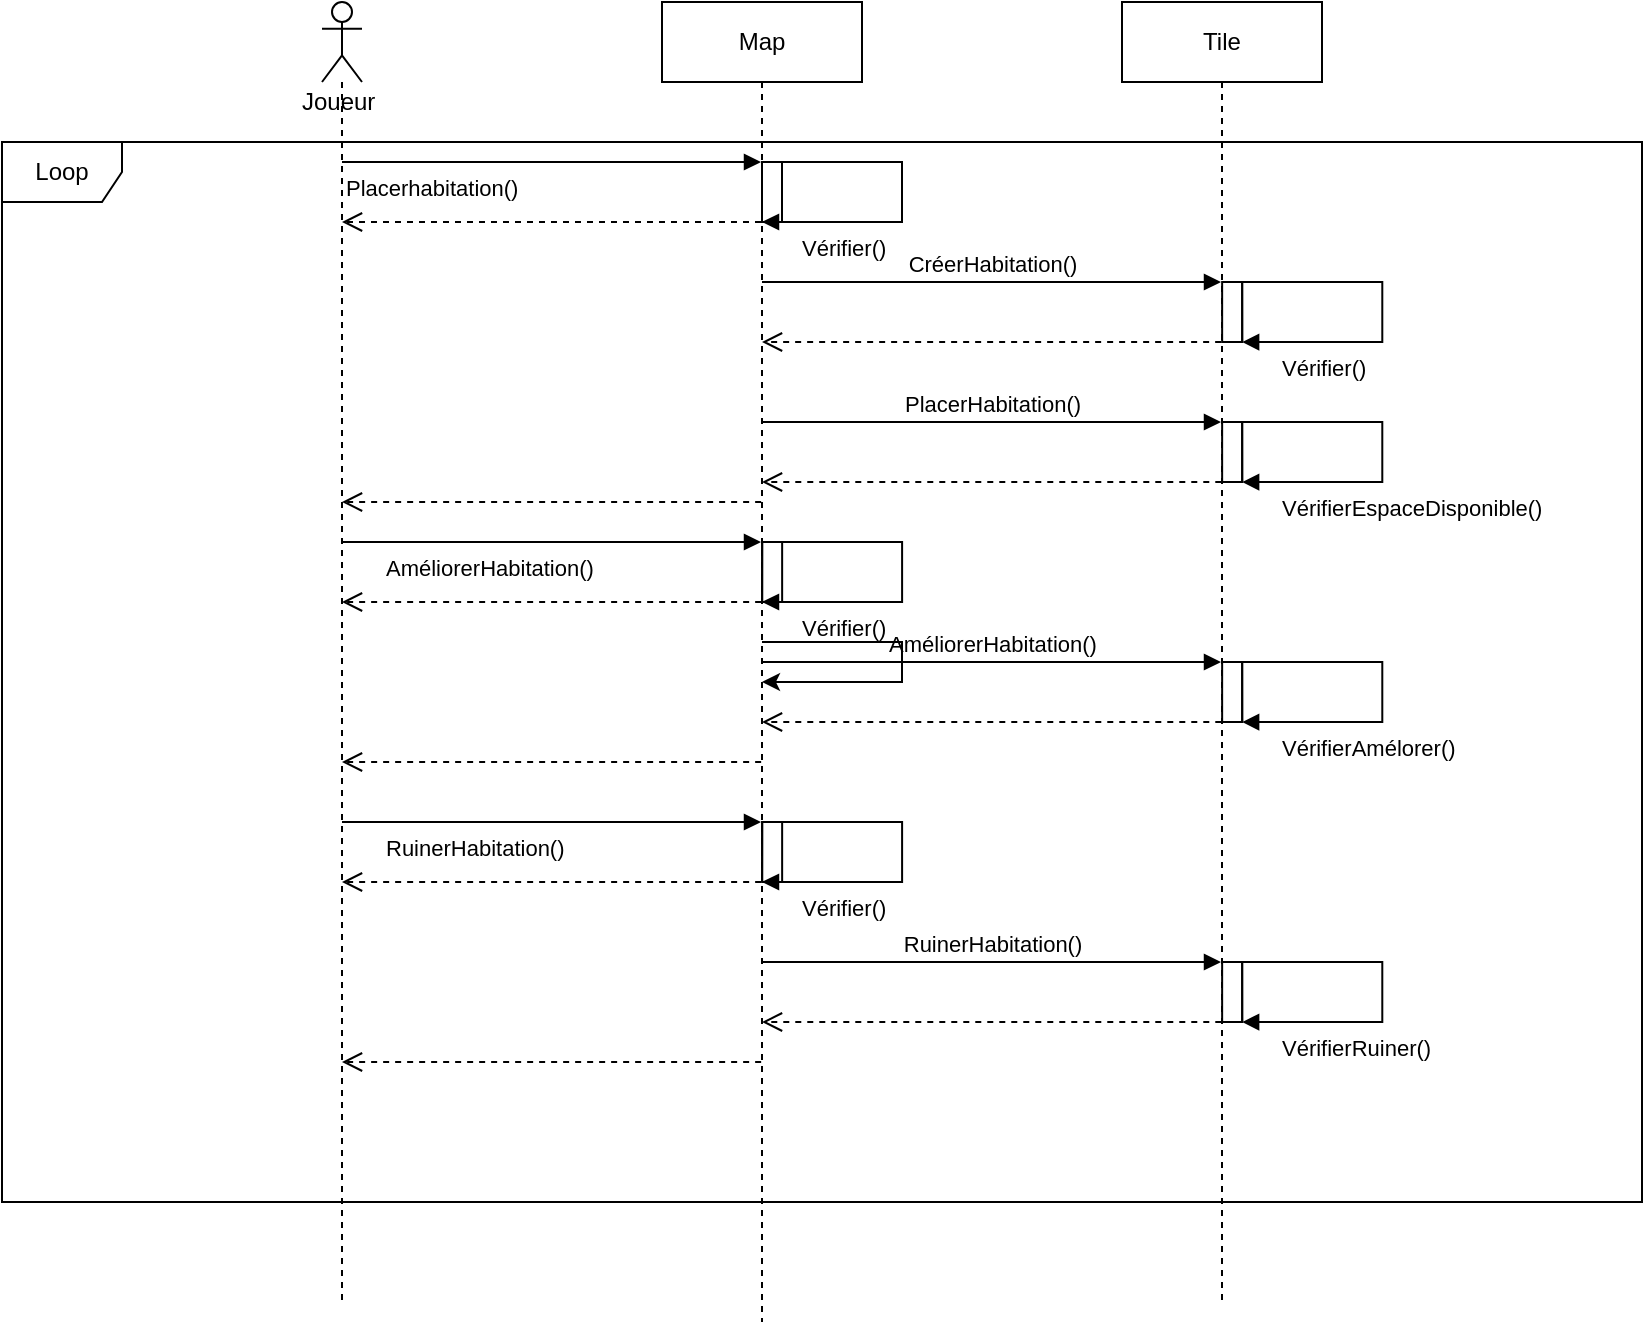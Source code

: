 <mxfile version="15.8.7" type="device"><diagram id="xBgL36jH6UnrqQo0aUa6" name="第 1 页"><mxGraphModel dx="1186" dy="602" grid="1" gridSize="10" guides="1" tooltips="1" connect="1" arrows="1" fold="1" page="1" pageScale="1" pageWidth="3300" pageHeight="4681" math="0" shadow="0"><root><mxCell id="0"/><mxCell id="1" parent="0"/><mxCell id="Q8wjNOSy1MFFcOJx5Nw5-2" value="Joueur&amp;nbsp;" style="shape=umlLifeline;participant=umlActor;perimeter=lifelinePerimeter;whiteSpace=wrap;html=1;container=1;collapsible=0;recursiveResize=0;verticalAlign=top;spacingTop=36;outlineConnect=0;size=40;" parent="1" vertex="1"><mxGeometry x="690" y="230" width="20" height="650" as="geometry"/></mxCell><mxCell id="Q8wjNOSy1MFFcOJx5Nw5-3" value="Map" style="shape=umlLifeline;perimeter=lifelinePerimeter;whiteSpace=wrap;html=1;container=1;collapsible=0;recursiveResize=0;outlineConnect=0;" parent="1" vertex="1"><mxGeometry x="860" y="230" width="100" height="660" as="geometry"/></mxCell><mxCell id="Q8wjNOSy1MFFcOJx5Nw5-11" value="" style="html=1;points=[];perimeter=orthogonalPerimeter;" parent="Q8wjNOSy1MFFcOJx5Nw5-3" vertex="1"><mxGeometry x="50" y="80" width="10" height="30" as="geometry"/></mxCell><mxCell id="Q8wjNOSy1MFFcOJx5Nw5-15" value="CréerHabitation()" style="html=1;verticalAlign=bottom;endArrow=block;rounded=0;" parent="Q8wjNOSy1MFFcOJx5Nw5-3" target="Q8wjNOSy1MFFcOJx5Nw5-4" edge="1"><mxGeometry width="80" relative="1" as="geometry"><mxPoint x="50" y="140" as="sourcePoint"/><mxPoint x="130" y="140" as="targetPoint"/><Array as="points"><mxPoint x="120" y="140"/><mxPoint x="150" y="140"/><mxPoint x="180" y="140"/><mxPoint x="220" y="140"/><mxPoint x="260" y="140"/></Array></mxGeometry></mxCell><mxCell id="Q8wjNOSy1MFFcOJx5Nw5-19" value="PlacerHabitation()" style="html=1;verticalAlign=bottom;endArrow=block;rounded=0;" parent="Q8wjNOSy1MFFcOJx5Nw5-3" target="Q8wjNOSy1MFFcOJx5Nw5-4" edge="1"><mxGeometry width="80" relative="1" as="geometry"><mxPoint x="50" y="210" as="sourcePoint"/><mxPoint x="130" y="210" as="targetPoint"/></mxGeometry></mxCell><mxCell id="Q8wjNOSy1MFFcOJx5Nw5-27" value="" style="html=1;points=[];perimeter=orthogonalPerimeter;" parent="Q8wjNOSy1MFFcOJx5Nw5-3" vertex="1"><mxGeometry x="50.07" y="270" width="10" height="30" as="geometry"/></mxCell><mxCell id="Q8wjNOSy1MFFcOJx5Nw5-28" value="Vérifier()" style="endArrow=block;endFill=1;html=1;edgeStyle=orthogonalEdgeStyle;align=left;verticalAlign=top;rounded=0;" parent="Q8wjNOSy1MFFcOJx5Nw5-3" edge="1"><mxGeometry x="0.826" relative="1" as="geometry"><mxPoint x="50.07" y="300" as="sourcePoint"/><mxPoint x="49.999" y="300" as="targetPoint"/><Array as="points"><mxPoint x="50.07" y="270"/><mxPoint x="120.07" y="270"/><mxPoint x="120.07" y="300"/></Array><mxPoint as="offset"/></mxGeometry></mxCell><mxCell id="Q8wjNOSy1MFFcOJx5Nw5-36" value="" style="html=1;points=[];perimeter=orthogonalPerimeter;" parent="Q8wjNOSy1MFFcOJx5Nw5-3" vertex="1"><mxGeometry x="50.07" y="410" width="10" height="30" as="geometry"/></mxCell><mxCell id="Q8wjNOSy1MFFcOJx5Nw5-37" value="Vérifier()" style="endArrow=block;endFill=1;html=1;edgeStyle=orthogonalEdgeStyle;align=left;verticalAlign=top;rounded=0;" parent="Q8wjNOSy1MFFcOJx5Nw5-3" edge="1"><mxGeometry x="0.826" relative="1" as="geometry"><mxPoint x="50.07" y="440" as="sourcePoint"/><mxPoint x="49.999" y="440" as="targetPoint"/><Array as="points"><mxPoint x="50.07" y="410"/><mxPoint x="120.07" y="410"/><mxPoint x="120.07" y="440"/></Array><mxPoint as="offset"/></mxGeometry></mxCell><mxCell id="Q8wjNOSy1MFFcOJx5Nw5-4" value="Tile" style="shape=umlLifeline;perimeter=lifelinePerimeter;whiteSpace=wrap;html=1;container=1;collapsible=0;recursiveResize=0;outlineConnect=0;" parent="1" vertex="1"><mxGeometry x="1090" y="230" width="100" height="650" as="geometry"/></mxCell><mxCell id="Q8wjNOSy1MFFcOJx5Nw5-16" value="" style="html=1;points=[];perimeter=orthogonalPerimeter;" parent="Q8wjNOSy1MFFcOJx5Nw5-4" vertex="1"><mxGeometry x="50.07" y="140" width="10" height="30" as="geometry"/></mxCell><mxCell id="Q8wjNOSy1MFFcOJx5Nw5-17" value="Vérifier()" style="endArrow=block;endFill=1;html=1;edgeStyle=orthogonalEdgeStyle;align=left;verticalAlign=top;rounded=0;" parent="Q8wjNOSy1MFFcOJx5Nw5-4" edge="1"><mxGeometry x="0.826" relative="1" as="geometry"><mxPoint x="60.14" y="170.02" as="sourcePoint"/><mxPoint x="60.069" y="170.02" as="targetPoint"/><Array as="points"><mxPoint x="60.14" y="140.02"/><mxPoint x="130.14" y="140.02"/><mxPoint x="130.14" y="170.02"/></Array><mxPoint as="offset"/></mxGeometry></mxCell><mxCell id="Q8wjNOSy1MFFcOJx5Nw5-20" value="" style="html=1;points=[];perimeter=orthogonalPerimeter;" parent="Q8wjNOSy1MFFcOJx5Nw5-4" vertex="1"><mxGeometry x="50.07" y="210" width="10" height="30" as="geometry"/></mxCell><mxCell id="Q8wjNOSy1MFFcOJx5Nw5-21" value="VérifierEspaceDisponible()" style="endArrow=block;endFill=1;html=1;edgeStyle=orthogonalEdgeStyle;align=left;verticalAlign=top;rounded=0;" parent="Q8wjNOSy1MFFcOJx5Nw5-4" edge="1"><mxGeometry x="0.826" relative="1" as="geometry"><mxPoint x="60.14" y="240.02" as="sourcePoint"/><mxPoint x="60.069" y="240.02" as="targetPoint"/><Array as="points"><mxPoint x="60.14" y="210.02"/><mxPoint x="130.14" y="210.02"/><mxPoint x="130.14" y="240.02"/></Array><mxPoint as="offset"/></mxGeometry></mxCell><mxCell id="Q8wjNOSy1MFFcOJx5Nw5-31" value="" style="html=1;points=[];perimeter=orthogonalPerimeter;" parent="Q8wjNOSy1MFFcOJx5Nw5-4" vertex="1"><mxGeometry x="50.07" y="330" width="10" height="30" as="geometry"/></mxCell><mxCell id="Q8wjNOSy1MFFcOJx5Nw5-32" value="VérifierAmélorer()" style="endArrow=block;endFill=1;html=1;edgeStyle=orthogonalEdgeStyle;align=left;verticalAlign=top;rounded=0;" parent="Q8wjNOSy1MFFcOJx5Nw5-4" edge="1"><mxGeometry x="0.826" relative="1" as="geometry"><mxPoint x="60.14" y="360.02" as="sourcePoint"/><mxPoint x="60.069" y="360.02" as="targetPoint"/><Array as="points"><mxPoint x="60.14" y="330.02"/><mxPoint x="130.14" y="330.02"/><mxPoint x="130.14" y="360.02"/></Array><mxPoint as="offset"/></mxGeometry></mxCell><mxCell id="Q8wjNOSy1MFFcOJx5Nw5-41" value="" style="html=1;points=[];perimeter=orthogonalPerimeter;" parent="Q8wjNOSy1MFFcOJx5Nw5-4" vertex="1"><mxGeometry x="50.07" y="480" width="10" height="30" as="geometry"/></mxCell><mxCell id="Q8wjNOSy1MFFcOJx5Nw5-42" value="VérifierRuiner()" style="endArrow=block;endFill=1;html=1;edgeStyle=orthogonalEdgeStyle;align=left;verticalAlign=top;rounded=0;" parent="Q8wjNOSy1MFFcOJx5Nw5-4" edge="1"><mxGeometry x="0.826" relative="1" as="geometry"><mxPoint x="60.14" y="510.02" as="sourcePoint"/><mxPoint x="60.069" y="510.02" as="targetPoint"/><Array as="points"><mxPoint x="60.14" y="480.02"/><mxPoint x="130.14" y="480.02"/><mxPoint x="130.14" y="510.02"/></Array><mxPoint as="offset"/></mxGeometry></mxCell><mxCell id="Q8wjNOSy1MFFcOJx5Nw5-5" value="Placerhabitation()" style="endArrow=block;endFill=1;html=1;edgeStyle=orthogonalEdgeStyle;align=left;verticalAlign=top;rounded=0;" parent="1" target="Q8wjNOSy1MFFcOJx5Nw5-3" edge="1"><mxGeometry x="-1" relative="1" as="geometry"><mxPoint x="700" y="310" as="sourcePoint"/><mxPoint x="860" y="310" as="targetPoint"/><Array as="points"><mxPoint x="840" y="310"/><mxPoint x="840" y="310"/></Array></mxGeometry></mxCell><mxCell id="Q8wjNOSy1MFFcOJx5Nw5-12" value="Vérifier()" style="endArrow=block;endFill=1;html=1;edgeStyle=orthogonalEdgeStyle;align=left;verticalAlign=top;rounded=0;" parent="1" target="Q8wjNOSy1MFFcOJx5Nw5-3" edge="1"><mxGeometry x="0.826" relative="1" as="geometry"><mxPoint x="910" y="340" as="sourcePoint"/><mxPoint x="970" y="470" as="targetPoint"/><Array as="points"><mxPoint x="910" y="310"/><mxPoint x="980" y="310"/><mxPoint x="980" y="340"/></Array><mxPoint as="offset"/></mxGeometry></mxCell><mxCell id="Q8wjNOSy1MFFcOJx5Nw5-14" value="" style="html=1;verticalAlign=bottom;endArrow=open;dashed=1;endSize=8;rounded=0;" parent="1" source="Q8wjNOSy1MFFcOJx5Nw5-3" target="Q8wjNOSy1MFFcOJx5Nw5-2" edge="1"><mxGeometry y="10" relative="1" as="geometry"><mxPoint x="910" y="370" as="sourcePoint"/><mxPoint x="830" y="370" as="targetPoint"/><Array as="points"><mxPoint x="840" y="340"/><mxPoint x="760" y="340"/></Array><mxPoint as="offset"/></mxGeometry></mxCell><mxCell id="Q8wjNOSy1MFFcOJx5Nw5-18" value="" style="html=1;verticalAlign=bottom;endArrow=open;dashed=1;endSize=8;rounded=0;" parent="1" target="Q8wjNOSy1MFFcOJx5Nw5-3" edge="1"><mxGeometry y="10" relative="1" as="geometry"><mxPoint x="1139.57" y="400" as="sourcePoint"/><mxPoint x="929.999" y="400" as="targetPoint"/><Array as="points"><mxPoint x="1070.07" y="400"/><mxPoint x="990.07" y="400"/></Array><mxPoint as="offset"/></mxGeometry></mxCell><mxCell id="Q8wjNOSy1MFFcOJx5Nw5-22" value="" style="html=1;verticalAlign=bottom;endArrow=open;dashed=1;endSize=8;rounded=0;" parent="1" edge="1"><mxGeometry y="10" relative="1" as="geometry"><mxPoint x="1139.64" y="470" as="sourcePoint"/><mxPoint x="910" y="470" as="targetPoint"/><Array as="points"><mxPoint x="1070.14" y="470"/><mxPoint x="990.14" y="470"/></Array><mxPoint as="offset"/></mxGeometry></mxCell><mxCell id="Q8wjNOSy1MFFcOJx5Nw5-23" value="" style="html=1;verticalAlign=bottom;endArrow=open;dashed=1;endSize=8;rounded=0;" parent="1" edge="1"><mxGeometry y="10" relative="1" as="geometry"><mxPoint x="909.57" y="480" as="sourcePoint"/><mxPoint x="699.999" y="480" as="targetPoint"/><Array as="points"><mxPoint x="840.07" y="480"/><mxPoint x="760.07" y="480"/></Array><mxPoint as="offset"/></mxGeometry></mxCell><mxCell id="Q8wjNOSy1MFFcOJx5Nw5-24" value="AméliorerHabitation()" style="endArrow=block;endFill=1;html=1;edgeStyle=orthogonalEdgeStyle;align=left;verticalAlign=top;rounded=0;" parent="1" edge="1"><mxGeometry x="-0.809" relative="1" as="geometry"><mxPoint x="700" y="500" as="sourcePoint"/><mxPoint x="909.5" y="500" as="targetPoint"/><Array as="points"><mxPoint x="840" y="500"/><mxPoint x="840" y="500"/></Array><mxPoint as="offset"/></mxGeometry></mxCell><mxCell id="Q8wjNOSy1MFFcOJx5Nw5-29" value="" style="html=1;verticalAlign=bottom;endArrow=open;dashed=1;endSize=8;rounded=0;" parent="1" edge="1"><mxGeometry y="10" relative="1" as="geometry"><mxPoint x="909.57" y="530" as="sourcePoint"/><mxPoint x="699.999" y="530" as="targetPoint"/><Array as="points"><mxPoint x="840.07" y="530"/><mxPoint x="760.07" y="530"/></Array><mxPoint as="offset"/></mxGeometry></mxCell><mxCell id="Q8wjNOSy1MFFcOJx5Nw5-30" value="AméliorerHabitation()" style="html=1;verticalAlign=bottom;endArrow=block;rounded=0;" parent="1" edge="1"><mxGeometry width="80" relative="1" as="geometry"><mxPoint x="910" y="560" as="sourcePoint"/><mxPoint x="1139.5" y="560" as="targetPoint"/></mxGeometry></mxCell><mxCell id="Q8wjNOSy1MFFcOJx5Nw5-33" value="" style="html=1;verticalAlign=bottom;endArrow=open;dashed=1;endSize=8;rounded=0;" parent="1" edge="1"><mxGeometry y="10" relative="1" as="geometry"><mxPoint x="1139.64" y="590" as="sourcePoint"/><mxPoint x="910" y="590" as="targetPoint"/><Array as="points"><mxPoint x="1070.14" y="590"/><mxPoint x="990.14" y="590"/></Array><mxPoint as="offset"/></mxGeometry></mxCell><mxCell id="Q8wjNOSy1MFFcOJx5Nw5-34" value="" style="html=1;verticalAlign=bottom;endArrow=open;dashed=1;endSize=8;rounded=0;" parent="1" edge="1"><mxGeometry y="10" relative="1" as="geometry"><mxPoint x="909.57" y="610" as="sourcePoint"/><mxPoint x="699.999" y="610" as="targetPoint"/><Array as="points"><mxPoint x="840.07" y="610"/><mxPoint x="760.07" y="610"/></Array><mxPoint as="offset"/></mxGeometry></mxCell><mxCell id="Q8wjNOSy1MFFcOJx5Nw5-35" value="RuinerHabitation()" style="endArrow=block;endFill=1;html=1;edgeStyle=orthogonalEdgeStyle;align=left;verticalAlign=top;rounded=0;" parent="1" edge="1"><mxGeometry x="-0.809" relative="1" as="geometry"><mxPoint x="700" y="640" as="sourcePoint"/><mxPoint x="909.5" y="640" as="targetPoint"/><Array as="points"><mxPoint x="840" y="640"/><mxPoint x="840" y="640"/></Array><mxPoint as="offset"/></mxGeometry></mxCell><mxCell id="Q8wjNOSy1MFFcOJx5Nw5-38" value="RuinerHabitation()" style="html=1;verticalAlign=bottom;endArrow=block;rounded=0;" parent="1" edge="1"><mxGeometry width="80" relative="1" as="geometry"><mxPoint x="910" y="710.0" as="sourcePoint"/><mxPoint x="1139.5" y="710.0" as="targetPoint"/></mxGeometry></mxCell><mxCell id="Q8wjNOSy1MFFcOJx5Nw5-43" value="" style="html=1;verticalAlign=bottom;endArrow=open;dashed=1;endSize=8;rounded=0;" parent="1" edge="1"><mxGeometry y="10" relative="1" as="geometry"><mxPoint x="1139.64" y="740" as="sourcePoint"/><mxPoint x="910" y="740" as="targetPoint"/><Array as="points"><mxPoint x="1070.14" y="740"/><mxPoint x="990.14" y="740"/></Array><mxPoint as="offset"/></mxGeometry></mxCell><mxCell id="Q8wjNOSy1MFFcOJx5Nw5-44" value="" style="html=1;verticalAlign=bottom;endArrow=open;dashed=1;endSize=8;rounded=0;" parent="1" edge="1"><mxGeometry y="10" relative="1" as="geometry"><mxPoint x="909.57" y="760" as="sourcePoint"/><mxPoint x="699.999" y="760" as="targetPoint"/><Array as="points"><mxPoint x="840.07" y="760"/><mxPoint x="760.07" y="760"/></Array><mxPoint as="offset"/></mxGeometry></mxCell><mxCell id="Q8wjNOSy1MFFcOJx5Nw5-55" value="" style="html=1;verticalAlign=bottom;endArrow=open;dashed=1;endSize=8;rounded=0;" parent="1" edge="1"><mxGeometry y="10" relative="1" as="geometry"><mxPoint x="909.57" y="670" as="sourcePoint"/><mxPoint x="699.999" y="670" as="targetPoint"/><Array as="points"><mxPoint x="840.07" y="670"/><mxPoint x="760.07" y="670"/></Array><mxPoint as="offset"/></mxGeometry></mxCell><mxCell id="Q8wjNOSy1MFFcOJx5Nw5-65" style="edgeStyle=orthogonalEdgeStyle;rounded=0;orthogonalLoop=1;jettySize=auto;html=1;" parent="1" source="Q8wjNOSy1MFFcOJx5Nw5-3" target="Q8wjNOSy1MFFcOJx5Nw5-3" edge="1"><mxGeometry relative="1" as="geometry"/></mxCell><mxCell id="Q8wjNOSy1MFFcOJx5Nw5-66" value="Loop" style="shape=umlFrame;whiteSpace=wrap;html=1;" parent="1" vertex="1"><mxGeometry x="530" y="300" width="820" height="530" as="geometry"/></mxCell></root></mxGraphModel></diagram></mxfile>